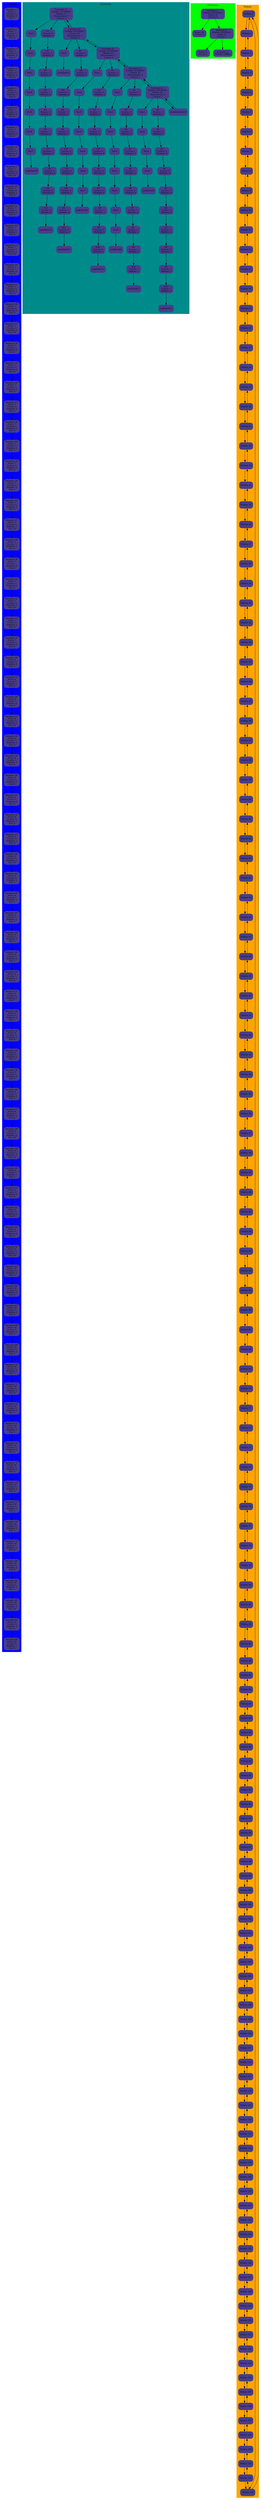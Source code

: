 digraph g {  
 subgraph cluster_0 {
rankdir= "LR"
};
node [
fontsize = "10"
shape = "Mrecord"
color="darkslateblue"
style ="filled, bold"
];

 subgraph cluster_1 {
node [style=filled];
"nodoPasajero1"
[ label=" Pasajero: 1 &#92;n Avion: 7 &#92;n Turnos: 2 &#92;n Maletas: 4 &#92;n Doc: 7"];
"nodoPasajero2"
[ label=" Pasajero: 2 &#92;n Avion: 7 &#92;n Turnos: 1 &#92;n Maletas: 1 &#92;n Doc: 8"];
"nodoPasajero3"
[ label=" Pasajero: 3 &#92;n Avion: 7 &#92;n Turnos: 3 &#92;n Maletas: 3 &#92;n Doc: 6"];
"nodoPasajero4"
[ label=" Pasajero: 4 &#92;n Avion: 7 &#92;n Turnos: 2 &#92;n Maletas: 4 &#92;n Doc: 8"];
"nodoPasajero5"
[ label=" Pasajero: 5 &#92;n Avion: 7 &#92;n Turnos: 3 &#92;n Maletas: 1 &#92;n Doc: 8"];
"nodoPasajero6"
[ label=" Pasajero: 6 &#92;n Avion: 7 &#92;n Turnos: 3 &#92;n Maletas: 4 &#92;n Doc: 2"];
"nodoPasajero7"
[ label=" Pasajero: 7 &#92;n Avion: 7 &#92;n Turnos: 1 &#92;n Maletas: 2 &#92;n Doc: 7"];
"nodoPasajero8"
[ label=" Pasajero: 8 &#92;n Avion: 7 &#92;n Turnos: 1 &#92;n Maletas: 4 &#92;n Doc: 6"];
"nodoPasajero9"
[ label=" Pasajero: 9 &#92;n Avion: 7 &#92;n Turnos: 2 &#92;n Maletas: 4 &#92;n Doc: 10"];
"nodoPasajero10"
[ label=" Pasajero: 10 &#92;n Avion: 7 &#92;n Turnos: 3 &#92;n Maletas: 1 &#92;n Doc: 8"];
"nodoPasajero11"
[ label=" Pasajero: 11 &#92;n Avion: 7 &#92;n Turnos: 3 &#92;n Maletas: 2 &#92;n Doc: 4"];
"nodoPasajero12"
[ label=" Pasajero: 12 &#92;n Avion: 7 &#92;n Turnos: 2 &#92;n Maletas: 1 &#92;n Doc: 6"];
"nodoPasajero13"
[ label=" Pasajero: 13 &#92;n Avion: 7 &#92;n Turnos: 3 &#92;n Maletas: 1 &#92;n Doc: 10"];
"nodoPasajero14"
[ label=" Pasajero: 14 &#92;n Avion: 7 &#92;n Turnos: 1 &#92;n Maletas: 4 &#92;n Doc: 8"];
"nodoPasajero15"
[ label=" Pasajero: 15 &#92;n Avion: 7 &#92;n Turnos: 3 &#92;n Maletas: 2 &#92;n Doc: 4"];
"nodoPasajero16"
[ label=" Pasajero: 16 &#92;n Avion: 7 &#92;n Turnos: 2 &#92;n Maletas: 2 &#92;n Doc: 9"];
"nodoPasajero17"
[ label=" Pasajero: 17 &#92;n Avion: 7 &#92;n Turnos: 2 &#92;n Maletas: 2 &#92;n Doc: 10"];
"nodoPasajero18"
[ label=" Pasajero: 18 &#92;n Avion: 7 &#92;n Turnos: 2 &#92;n Maletas: 4 &#92;n Doc: 1"];
"nodoPasajero19"
[ label=" Pasajero: 19 &#92;n Avion: 7 &#92;n Turnos: 3 &#92;n Maletas: 4 &#92;n Doc: 6"];
"nodoPasajero20"
[ label=" Pasajero: 20 &#92;n Avion: 7 &#92;n Turnos: 1 &#92;n Maletas: 2 &#92;n Doc: 2"];
"nodoPasajero21"
[ label=" Pasajero: 21 &#92;n Avion: 7 &#92;n Turnos: 2 &#92;n Maletas: 3 &#92;n Doc: 2"];
"nodoPasajero22"
[ label=" Pasajero: 22 &#92;n Avion: 7 &#92;n Turnos: 2 &#92;n Maletas: 2 &#92;n Doc: 6"];
"nodoPasajero23"
[ label=" Pasajero: 23 &#92;n Avion: 7 &#92;n Turnos: 3 &#92;n Maletas: 3 &#92;n Doc: 3"];
"nodoPasajero24"
[ label=" Pasajero: 24 &#92;n Avion: 7 &#92;n Turnos: 3 &#92;n Maletas: 4 &#92;n Doc: 2"];
"nodoPasajero25"
[ label=" Pasajero: 25 &#92;n Avion: 7 &#92;n Turnos: 2 &#92;n Maletas: 3 &#92;n Doc: 1"];
"nodoPasajero26"
[ label=" Pasajero: 26 &#92;n Avion: 7 &#92;n Turnos: 3 &#92;n Maletas: 1 &#92;n Doc: 4"];
"nodoPasajero27"
[ label=" Pasajero: 27 &#92;n Avion: 7 &#92;n Turnos: 3 &#92;n Maletas: 1 &#92;n Doc: 10"];
"nodoPasajero28"
[ label=" Pasajero: 28 &#92;n Avion: 7 &#92;n Turnos: 3 &#92;n Maletas: 1 &#92;n Doc: 5"];
"nodoPasajero29"
[ label=" Pasajero: 29 &#92;n Avion: 7 &#92;n Turnos: 1 &#92;n Maletas: 2 &#92;n Doc: 6"];
"nodoPasajero30"
[ label=" Pasajero: 30 &#92;n Avion: 7 &#92;n Turnos: 3 &#92;n Maletas: 3 &#92;n Doc: 6"];
"nodoPasajero31"
[ label=" Pasajero: 31 &#92;n Avion: 7 &#92;n Turnos: 3 &#92;n Maletas: 3 &#92;n Doc: 10"];
"nodoPasajero32"
[ label=" Pasajero: 32 &#92;n Avion: 7 &#92;n Turnos: 1 &#92;n Maletas: 2 &#92;n Doc: 8"];
"nodoPasajero33"
[ label=" Pasajero: 33 &#92;n Avion: 7 &#92;n Turnos: 2 &#92;n Maletas: 4 &#92;n Doc: 6"];
"nodoPasajero34"
[ label=" Pasajero: 34 &#92;n Avion: 8 &#92;n Turnos: 3 &#92;n Maletas: 4 &#92;n Doc: 1"];
"nodoPasajero35"
[ label=" Pasajero: 35 &#92;n Avion: 8 &#92;n Turnos: 3 &#92;n Maletas: 1 &#92;n Doc: 2"];
"nodoPasajero36"
[ label=" Pasajero: 36 &#92;n Avion: 8 &#92;n Turnos: 1 &#92;n Maletas: 3 &#92;n Doc: 8"];
"nodoPasajero37"
[ label=" Pasajero: 37 &#92;n Avion: 8 &#92;n Turnos: 2 &#92;n Maletas: 1 &#92;n Doc: 10"];
"nodoPasajero38"
[ label=" Pasajero: 38 &#92;n Avion: 8 &#92;n Turnos: 3 &#92;n Maletas: 4 &#92;n Doc: 8"];
"nodoPasajero39"
[ label=" Pasajero: 39 &#92;n Avion: 8 &#92;n Turnos: 1 &#92;n Maletas: 3 &#92;n Doc: 6"];
"nodoPasajero40"
[ label=" Pasajero: 40 &#92;n Avion: 8 &#92;n Turnos: 2 &#92;n Maletas: 2 &#92;n Doc: 6"];
"nodoPasajero41"
[ label=" Pasajero: 41 &#92;n Avion: 8 &#92;n Turnos: 1 &#92;n Maletas: 4 &#92;n Doc: 2"];
"nodoPasajero42"
[ label=" Pasajero: 42 &#92;n Avion: 9 &#92;n Turnos: 2 &#92;n Maletas: 3 &#92;n Doc: 3"];
"nodoPasajero43"
[ label=" Pasajero: 43 &#92;n Avion: 9 &#92;n Turnos: 3 &#92;n Maletas: 3 &#92;n Doc: 6"];
"nodoPasajero44"
[ label=" Pasajero: 44 &#92;n Avion: 9 &#92;n Turnos: 3 &#92;n Maletas: 2 &#92;n Doc: 10"];
"nodoPasajero45"
[ label=" Pasajero: 45 &#92;n Avion: 9 &#92;n Turnos: 2 &#92;n Maletas: 1 &#92;n Doc: 2"];
"nodoPasajero46"
[ label=" Pasajero: 46 &#92;n Avion: 9 &#92;n Turnos: 1 &#92;n Maletas: 3 &#92;n Doc: 1"];
"nodoPasajero47"
[ label=" Pasajero: 47 &#92;n Avion: 9 &#92;n Turnos: 1 &#92;n Maletas: 1 &#92;n Doc: 1"];
"nodoPasajero48"
[ label=" Pasajero: 48 &#92;n Avion: 9 &#92;n Turnos: 1 &#92;n Maletas: 3 &#92;n Doc: 5"];
"nodoPasajero49"
[ label=" Pasajero: 49 &#92;n Avion: 9 &#92;n Turnos: 3 &#92;n Maletas: 2 &#92;n Doc: 1"];
"nodoPasajero50"
[ label=" Pasajero: 50 &#92;n Avion: 9 &#92;n Turnos: 1 &#92;n Maletas: 1 &#92;n Doc: 8"];
"nodoPasajero51"
[ label=" Pasajero: 51 &#92;n Avion: 9 &#92;n Turnos: 2 &#92;n Maletas: 4 &#92;n Doc: 7"];
"nodoPasajero52"
[ label=" Pasajero: 52 &#92;n Avion: 9 &#92;n Turnos: 1 &#92;n Maletas: 3 &#92;n Doc: 1"];
"nodoPasajero53"
[ label=" Pasajero: 53 &#92;n Avion: 9 &#92;n Turnos: 2 &#92;n Maletas: 3 &#92;n Doc: 6"];
"nodoPasajero54"
[ label=" Pasajero: 54 &#92;n Avion: 9 &#92;n Turnos: 1 &#92;n Maletas: 2 &#92;n Doc: 3"];
"nodoPasajero55"
[ label=" Pasajero: 55 &#92;n Avion: 9 &#92;n Turnos: 1 &#92;n Maletas: 4 &#92;n Doc: 5"];
"nodoPasajero56"
[ label=" Pasajero: 56 &#92;n Avion: 9 &#92;n Turnos: 2 &#92;n Maletas: 2 &#92;n Doc: 2"];
"nodoPasajero57"
[ label=" Pasajero: 57 &#92;n Avion: 9 &#92;n Turnos: 1 &#92;n Maletas: 2 &#92;n Doc: 8"];
"nodoPasajero58"
[ label=" Pasajero: 58 &#92;n Avion: 9 &#92;n Turnos: 1 &#92;n Maletas: 4 &#92;n Doc: 10"];
"nodoPasajero59"
[ label=" Pasajero: 59 &#92;n Avion: 9 &#92;n Turnos: 2 &#92;n Maletas: 3 &#92;n Doc: 10"];
"nodoPasajero60"
[ label=" Pasajero: 60 &#92;n Avion: 9 &#92;n Turnos: 1 &#92;n Maletas: 1 &#92;n Doc: 2"];
"nodoPasajero61"
[ label=" Pasajero: 61 &#92;n Avion: 9 &#92;n Turnos: 2 &#92;n Maletas: 4 &#92;n Doc: 9"];
"nodoPasajero62"
[ label=" Pasajero: 62 &#92;n Avion: 9 &#92;n Turnos: 3 &#92;n Maletas: 2 &#92;n Doc: 8"];
"nodoPasajero63"
[ label=" Pasajero: 63 &#92;n Avion: 9 &#92;n Turnos: 1 &#92;n Maletas: 4 &#92;n Doc: 2"];
"nodoPasajero64"
[ label=" Pasajero: 64 &#92;n Avion: 9 &#92;n Turnos: 2 &#92;n Maletas: 1 &#92;n Doc: 10"];
"nodoPasajero65"
[ label=" Pasajero: 65 &#92;n Avion: 10 &#92;n Turnos: 3 &#92;n Maletas: 2 &#92;n Doc: 3"];
"nodoPasajero66"
[ label=" Pasajero: 66 &#92;n Avion: 10 &#92;n Turnos: 3 &#92;n Maletas: 2 &#92;n Doc: 2"];
"nodoPasajero67"
[ label=" Pasajero: 67 &#92;n Avion: 10 &#92;n Turnos: 1 &#92;n Maletas: 4 &#92;n Doc: 6"];
"nodoPasajero68"
[ label=" Pasajero: 68 &#92;n Avion: 10 &#92;n Turnos: 2 &#92;n Maletas: 4 &#92;n Doc: 7"];
"nodoPasajero69"
[ label=" Pasajero: 69 &#92;n Avion: 10 &#92;n Turnos: 3 &#92;n Maletas: 3 &#92;n Doc: 1"];
"nodoPasajero70"
[ label=" Pasajero: 70 &#92;n Avion: 10 &#92;n Turnos: 3 &#92;n Maletas: 2 &#92;n Doc: 7"];
"nodoPasajero71"
[ label=" Pasajero: 71 &#92;n Avion: 10 &#92;n Turnos: 1 &#92;n Maletas: 2 &#92;n Doc: 8"];
"nodoPasajero72"
[ label=" Pasajero: 72 &#92;n Avion: 10 &#92;n Turnos: 3 &#92;n Maletas: 3 &#92;n Doc: 7"];
"nodoPasajero73"
[ label=" Pasajero: 73 &#92;n Avion: 10 &#92;n Turnos: 3 &#92;n Maletas: 3 &#92;n Doc: 2"];
"nodoPasajero74"
[ label=" Pasajero: 74 &#92;n Avion: 10 &#92;n Turnos: 3 &#92;n Maletas: 3 &#92;n Doc: 2"];
"nodoPasajero75"
[ label=" Pasajero: 75 &#92;n Avion: 10 &#92;n Turnos: 2 &#92;n Maletas: 2 &#92;n Doc: 3"];
"nodoPasajero76"
[ label=" Pasajero: 76 &#92;n Avion: 10 &#92;n Turnos: 1 &#92;n Maletas: 3 &#92;n Doc: 6"];
"nodoPasajero77"
[ label=" Pasajero: 77 &#92;n Avion: 10 &#92;n Turnos: 1 &#92;n Maletas: 1 &#92;n Doc: 1"];
"nodoPasajero78"
[ label=" Pasajero: 78 &#92;n Avion: 10 &#92;n Turnos: 3 &#92;n Maletas: 4 &#92;n Doc: 1"];
"nodoPasajero79"
[ label=" Pasajero: 79 &#92;n Avion: 10 &#92;n Turnos: 1 &#92;n Maletas: 2 &#92;n Doc: 9"];
"nodoPasajero80"
[ label=" Pasajero: 80 &#92;n Avion: 10 &#92;n Turnos: 3 &#92;n Maletas: 2 &#92;n Doc: 8"];
"nodoPasajero81"
[ label=" Pasajero: 81 &#92;n Avion: 10 &#92;n Turnos: 1 &#92;n Maletas: 2 &#92;n Doc: 1"];
"nodoPasajero82"
[ label=" Pasajero: 82 &#92;n Avion: 10 &#92;n Turnos: 3 &#92;n Maletas: 3 &#92;n Doc: 10"];
"nodoPasajero83"
[ label=" Pasajero: 83 &#92;n Avion: 10 &#92;n Turnos: 3 &#92;n Maletas: 3 &#92;n Doc: 2"];
"nodoPasajero84"
[ label=" Pasajero: 84 &#92;n Avion: 10 &#92;n Turnos: 3 &#92;n Maletas: 1 &#92;n Doc: 6"];
"nodoPasajero1"-> "nodoPasajero2";
"nodoPasajero2"-> "nodoPasajero3";
"nodoPasajero3"-> "nodoPasajero4";
"nodoPasajero4"-> "nodoPasajero5";
"nodoPasajero5"-> "nodoPasajero6";
"nodoPasajero6"-> "nodoPasajero7";
"nodoPasajero7"-> "nodoPasajero8";
"nodoPasajero8"-> "nodoPasajero9";
"nodoPasajero9"-> "nodoPasajero10";
"nodoPasajero10"-> "nodoPasajero11";
"nodoPasajero11"-> "nodoPasajero12";
"nodoPasajero12"-> "nodoPasajero13";
"nodoPasajero13"-> "nodoPasajero14";
"nodoPasajero14"-> "nodoPasajero15";
"nodoPasajero15"-> "nodoPasajero16";
"nodoPasajero16"-> "nodoPasajero17";
"nodoPasajero17"-> "nodoPasajero18";
"nodoPasajero18"-> "nodoPasajero19";
"nodoPasajero19"-> "nodoPasajero20";
"nodoPasajero20"-> "nodoPasajero21";
"nodoPasajero21"-> "nodoPasajero22";
"nodoPasajero22"-> "nodoPasajero23";
"nodoPasajero23"-> "nodoPasajero24";
"nodoPasajero24"-> "nodoPasajero25";
"nodoPasajero25"-> "nodoPasajero26";
"nodoPasajero26"-> "nodoPasajero27";
"nodoPasajero27"-> "nodoPasajero28";
"nodoPasajero28"-> "nodoPasajero29";
"nodoPasajero29"-> "nodoPasajero30";
"nodoPasajero30"-> "nodoPasajero31";
"nodoPasajero31"-> "nodoPasajero32";
"nodoPasajero32"-> "nodoPasajero33";
"nodoPasajero33"-> "nodoPasajero34";
"nodoPasajero34"-> "nodoPasajero35";
"nodoPasajero35"-> "nodoPasajero36";
"nodoPasajero36"-> "nodoPasajero37";
"nodoPasajero37"-> "nodoPasajero38";
"nodoPasajero38"-> "nodoPasajero39";
"nodoPasajero39"-> "nodoPasajero40";
"nodoPasajero40"-> "nodoPasajero41";
"nodoPasajero41"-> "nodoPasajero42";
"nodoPasajero42"-> "nodoPasajero43";
"nodoPasajero43"-> "nodoPasajero44";
"nodoPasajero44"-> "nodoPasajero45";
"nodoPasajero45"-> "nodoPasajero46";
"nodoPasajero46"-> "nodoPasajero47";
"nodoPasajero47"-> "nodoPasajero48";
"nodoPasajero48"-> "nodoPasajero49";
"nodoPasajero49"-> "nodoPasajero50";
"nodoPasajero50"-> "nodoPasajero51";
"nodoPasajero51"-> "nodoPasajero52";
"nodoPasajero52"-> "nodoPasajero53";
"nodoPasajero53"-> "nodoPasajero54";
"nodoPasajero54"-> "nodoPasajero55";
"nodoPasajero55"-> "nodoPasajero56";
"nodoPasajero56"-> "nodoPasajero57";
"nodoPasajero57"-> "nodoPasajero58";
"nodoPasajero58"-> "nodoPasajero59";
"nodoPasajero59"-> "nodoPasajero60";
"nodoPasajero60"-> "nodoPasajero61";
"nodoPasajero61"-> "nodoPasajero62";
"nodoPasajero62"-> "nodoPasajero63";
"nodoPasajero63"-> "nodoPasajero64";
"nodoPasajero64"-> "nodoPasajero65";
"nodoPasajero65"-> "nodoPasajero66";
"nodoPasajero66"-> "nodoPasajero67";
"nodoPasajero67"-> "nodoPasajero68";
"nodoPasajero68"-> "nodoPasajero69";
"nodoPasajero69"-> "nodoPasajero70";
"nodoPasajero70"-> "nodoPasajero71";
"nodoPasajero71"-> "nodoPasajero72";
"nodoPasajero72"-> "nodoPasajero73";
"nodoPasajero73"-> "nodoPasajero74";
"nodoPasajero74"-> "nodoPasajero75";
"nodoPasajero75"-> "nodoPasajero76";
"nodoPasajero76"-> "nodoPasajero77";
"nodoPasajero77"-> "nodoPasajero78";
"nodoPasajero78"-> "nodoPasajero79";
"nodoPasajero79"-> "nodoPasajero80";
"nodoPasajero80"-> "nodoPasajero81";
"nodoPasajero81"-> "nodoPasajero82";
"nodoPasajero82"-> "nodoPasajero83";
"nodoPasajero83"-> "nodoPasajero84";
fontsize = "10"
shape = "Mrecord"
color="blue"
style ="filled, bold"
label ="Pasajeros"
}

 subgraph cluster_2 {
node [style=filled];
"nodoEscritorio1"
[ label=" Escritorio: C &#92;n Estado: OCUPADO  &#92;n Cliente: C1 &#92;n Documentos: 7 &#92;n Turnos: 3"];
"nodoDocC1"
[ label=" Doc1"];
"nodoDocC2"
[ label=" Doc2"];
"nodoDocC3"
[ label=" Doc3"];
"nodoDocC4"
[ label=" Doc4"];
"nodoDocC5"
[ label=" Doc5"];
"nodoDocC6"
[ label=" Doc6"];
"nodoDocC7"
[ label=" Doc7"];
"nodoPasC1"
[ label=" C1 &#92;n Turnos: 3 &#92;n Maletas: 3"];
"nodoPasC2"
[ label=" C2 &#92;n Turnos: 3 &#92;n Maletas: 4"];
"nodoPasC3"
[ label=" C3 &#92;n Turnos: 1 &#92;n Maletas: 3"];
"nodoPasC4"
[ label=" C4 &#92;n Turnos: 1 &#92;n Maletas: 2"];
"nodoPasC5"
[ label=" C5 &#92;n Turnos: 2 &#92;n Maletas: 4"];
"nodoPasC6"
[ label=" C6 &#92;n Turnos: 1 &#92;n Maletas: 2"];
"nodoPasC7"
[ label=" C7 &#92;n Turnos: 1 &#92;n Maletas: 3"];
"nodoPasC8"
[ label=" C8 &#92;n Turnos: 1 &#92;n Maletas: 4"];
"nodoPasC9"
[ label=" C9 &#92;n Turnos: 2 &#92;n Maletas: 4"];
"nodoPasC10"
[ label=" C10 &#92;n Turnos: 3 &#92;n Maletas: 4"];
"nodoEscritorio2"
[ label=" Escritorio: D &#92;n Estado: OCUPADO  &#92;n Cliente: D1 &#92;n Documentos: 1 &#92;n Turnos: 2"];
"nodoDocD1"
[ label=" Doc1"];
"nodoPasD1"
[ label=" D1 &#92;n Turnos: 2 &#92;n Maletas: 4"];
"nodoPasD2"
[ label=" D2 &#92;n Turnos: 2 &#92;n Maletas: 1"];
"nodoPasD3"
[ label=" D3 &#92;n Turnos: 3 &#92;n Maletas: 4"];
"nodoPasD4"
[ label=" D4 &#92;n Turnos: 3 &#92;n Maletas: 2"];
"nodoPasD5"
[ label=" D5 &#92;n Turnos: 2 &#92;n Maletas: 1"];
"nodoPasD6"
[ label=" D6 &#92;n Turnos: 3 &#92;n Maletas: 2"];
"nodoPasD7"
[ label=" D7 &#92;n Turnos: 1 &#92;n Maletas: 3"];
"nodoPasD8"
[ label=" D8 &#92;n Turnos: 2 &#92;n Maletas: 1"];
"nodoPasD9"
[ label=" D9 &#92;n Turnos: 1 &#92;n Maletas: 4"];
"nodoPasD10"
[ label=" D10 &#92;n Turnos: 2 &#92;n Maletas: 2"];
"nodoEscritorio3"
[ label=" Escritorio: E &#92;n Estado: OCUPADO  &#92;n Cliente: E1 &#92;n Documentos: 7 &#92;n Turnos: 2"];
"nodoDocE1"
[ label=" Doc1"];
"nodoDocE2"
[ label=" Doc2"];
"nodoDocE3"
[ label=" Doc3"];
"nodoDocE4"
[ label=" Doc4"];
"nodoDocE5"
[ label=" Doc5"];
"nodoDocE6"
[ label=" Doc6"];
"nodoDocE7"
[ label=" Doc7"];
"nodoPasE1"
[ label=" E1 &#92;n Turnos: 2 &#92;n Maletas: 4"];
"nodoPasE2"
[ label=" E2 &#92;n Turnos: 1 &#92;n Maletas: 4"];
"nodoPasE3"
[ label=" E3 &#92;n Turnos: 1 &#92;n Maletas: 1"];
"nodoPasE4"
[ label=" E4 &#92;n Turnos: 3 &#92;n Maletas: 2"];
"nodoPasE5"
[ label=" E5 &#92;n Turnos: 2 &#92;n Maletas: 4"];
"nodoPasE6"
[ label=" E6 &#92;n Turnos: 3 &#92;n Maletas: 3"];
"nodoPasE7"
[ label=" E7 &#92;n Turnos: 3 &#92;n Maletas: 4"];
"nodoPasE8"
[ label=" E8 &#92;n Turnos: 1 &#92;n Maletas: 1"];
"nodoPasE9"
[ label=" E9 &#92;n Turnos: 1 &#92;n Maletas: 4"];
"nodoPasE10"
[ label=" E10 &#92;n Turnos: 2 &#92;n Maletas: 2"];
"nodoEscritorio4"
[ label=" Escritorio: X &#92;n Estado: OCUPADO  &#92;n Cliente: X1 &#92;n Documentos: 8 &#92;n Turnos: 1"];
"nodoDocX1"
[ label=" Doc1"];
"nodoDocX2"
[ label=" Doc2"];
"nodoDocX3"
[ label=" Doc3"];
"nodoDocX4"
[ label=" Doc4"];
"nodoDocX5"
[ label=" Doc5"];
"nodoDocX6"
[ label=" Doc6"];
"nodoDocX7"
[ label=" Doc7"];
"nodoDocX8"
[ label=" Doc8"];
"nodoPasX1"
[ label=" X1 &#92;n Turnos: 1 &#92;n Maletas: 3"];
"nodoPasX2"
[ label=" X2 &#92;n Turnos: 2 &#92;n Maletas: 3"];
"nodoPasX3"
[ label=" X3 &#92;n Turnos: 1 &#92;n Maletas: 3"];
"nodoPasX4"
[ label=" X4 &#92;n Turnos: 2 &#92;n Maletas: 3"];
"nodoPasX5"
[ label=" X5 &#92;n Turnos: 1 &#92;n Maletas: 4"];
"nodoPasX6"
[ label=" X6 &#92;n Turnos: 3 &#92;n Maletas: 4"];
"nodoPasX7"
[ label=" X7 &#92;n Turnos: 1 &#92;n Maletas: 4"];
"nodoPasX8"
[ label=" X8 &#92;n Turnos: 1 &#92;n Maletas: 2"];
"nodoPasX9"
[ label=" X9 &#92;n Turnos: 1 &#92;n Maletas: 2"];
"nodoPasX10"
[ label=" X10 &#92;n Turnos: 1 &#92;n Maletas: 1"];
"nodoEscritorio5"
[ label=" Escritorio: Z &#92;n Estado: OCUPADO  &#92;n Cliente: Z1 &#92;n Documentos: 4 &#92;n Turnos: 1"];
"nodoDocZ1"
[ label=" Doc1"];
"nodoDocZ2"
[ label=" Doc2"];
"nodoDocZ3"
[ label=" Doc3"];
"nodoDocZ4"
[ label=" Doc4"];
"nodoPasZ1"
[ label=" Z1 &#92;n Turnos: 1 &#92;n Maletas: 1"];
"nodoPasZ2"
[ label=" Z2 &#92;n Turnos: 3 &#92;n Maletas: 3"];
"nodoPasZ3"
[ label=" Z3 &#92;n Turnos: 1 &#92;n Maletas: 4"];
"nodoPasZ4"
[ label=" Z4 &#92;n Turnos: 3 &#92;n Maletas: 2"];
"nodoPasZ5"
[ label=" Z5 &#92;n Turnos: 1 &#92;n Maletas: 4"];
"nodoPasZ6"
[ label=" Z6 &#92;n Turnos: 3 &#92;n Maletas: 4"];
"nodoPasZ7"
[ label=" Z7 &#92;n Turnos: 2 &#92;n Maletas: 1"];
"nodoPasZ8"
[ label=" Z8 &#92;n Turnos: 3 &#92;n Maletas: 1"];
"nodoPasZ9"
[ label=" Z9 &#92;n Turnos: 1 &#92;n Maletas: 1"];
"nodoPasZ10"
[ label=" Z10 &#92;n Turnos: 3 &#92;n Maletas: 3"];
"nodoEscritorio1"-> "nodoEscritorio2";
"nodoEscritorio2"-> "nodoEscritorio1";
"nodoDocC1"-> "nodoDocC2";
"nodoDocC2"-> "nodoDocC3";
"nodoDocC3"-> "nodoDocC4";
"nodoDocC4"-> "nodoDocC5";
"nodoDocC5"-> "nodoDocC6";
"nodoDocC6"-> "nodoDocC7";
"nodoDocC7"-> "nodoDocC8";
"nodoEscritorio1"-> "nodoPasC1";
"nodoEscritorio1"-> "nodoDocC1";
"nodoPasC1"-> "nodoPasC2";
"nodoPasC2"-> "nodoPasC3";
"nodoPasC3"-> "nodoPasC4";
"nodoPasC4"-> "nodoPasC5";
"nodoPasC5"-> "nodoPasC6";
"nodoPasC6"-> "nodoPasC7";
"nodoPasC7"-> "nodoPasC8";
"nodoPasC8"-> "nodoPasC9";
"nodoPasC9"-> "nodoPasC10";
"nodoPasC10"-> "nodoPasC11";
"nodoEscritorio2"-> "nodoEscritorio3";
"nodoEscritorio3"-> "nodoEscritorio2";
"nodoDocD1"-> "nodoDocD2";
"nodoEscritorio2"-> "nodoPasD1";
"nodoEscritorio2"-> "nodoDocD1";
"nodoPasD1"-> "nodoPasD2";
"nodoPasD2"-> "nodoPasD3";
"nodoPasD3"-> "nodoPasD4";
"nodoPasD4"-> "nodoPasD5";
"nodoPasD5"-> "nodoPasD6";
"nodoPasD6"-> "nodoPasD7";
"nodoPasD7"-> "nodoPasD8";
"nodoPasD8"-> "nodoPasD9";
"nodoPasD9"-> "nodoPasD10";
"nodoPasD10"-> "nodoPasD11";
"nodoEscritorio3"-> "nodoEscritorio4";
"nodoEscritorio4"-> "nodoEscritorio3";
"nodoDocE1"-> "nodoDocE2";
"nodoDocE2"-> "nodoDocE3";
"nodoDocE3"-> "nodoDocE4";
"nodoDocE4"-> "nodoDocE5";
"nodoDocE5"-> "nodoDocE6";
"nodoDocE6"-> "nodoDocE7";
"nodoDocE7"-> "nodoDocE8";
"nodoEscritorio3"-> "nodoPasE1";
"nodoEscritorio3"-> "nodoDocE1";
"nodoPasE1"-> "nodoPasE2";
"nodoPasE2"-> "nodoPasE3";
"nodoPasE3"-> "nodoPasE4";
"nodoPasE4"-> "nodoPasE5";
"nodoPasE5"-> "nodoPasE6";
"nodoPasE6"-> "nodoPasE7";
"nodoPasE7"-> "nodoPasE8";
"nodoPasE8"-> "nodoPasE9";
"nodoPasE9"-> "nodoPasE10";
"nodoPasE10"-> "nodoPasE11";
"nodoEscritorio4"-> "nodoEscritorio5";
"nodoEscritorio5"-> "nodoEscritorio4";
"nodoDocX1"-> "nodoDocX2";
"nodoDocX2"-> "nodoDocX3";
"nodoDocX3"-> "nodoDocX4";
"nodoDocX4"-> "nodoDocX5";
"nodoDocX5"-> "nodoDocX6";
"nodoDocX6"-> "nodoDocX7";
"nodoDocX7"-> "nodoDocX8";
"nodoDocX8"-> "nodoDocX9";
"nodoEscritorio4"-> "nodoPasX1";
"nodoEscritorio4"-> "nodoDocX1";
"nodoPasX1"-> "nodoPasX2";
"nodoPasX2"-> "nodoPasX3";
"nodoPasX3"-> "nodoPasX4";
"nodoPasX4"-> "nodoPasX5";
"nodoPasX5"-> "nodoPasX6";
"nodoPasX6"-> "nodoPasX7";
"nodoPasX7"-> "nodoPasX8";
"nodoPasX8"-> "nodoPasX9";
"nodoPasX9"-> "nodoPasX10";
"nodoPasX10"-> "nodoPasX11";
"nodoEscritorio5"-> "nodoEscritorio6";
"nodoEscritorio6"-> "nodoEscritorio5";
"nodoDocZ1"-> "nodoDocZ2";
"nodoDocZ2"-> "nodoDocZ3";
"nodoDocZ3"-> "nodoDocZ4";
"nodoDocZ4"-> "nodoDocZ5";
"nodoEscritorio5"-> "nodoPasZ1";
"nodoEscritorio5"-> "nodoDocZ1";
"nodoPasZ1"-> "nodoPasZ2";
"nodoPasZ2"-> "nodoPasZ3";
"nodoPasZ3"-> "nodoPasZ4";
"nodoPasZ4"-> "nodoPasZ5";
"nodoPasZ5"-> "nodoPasZ6";
"nodoPasZ6"-> "nodoPasZ7";
"nodoPasZ7"-> "nodoPasZ8";
"nodoPasZ8"-> "nodoPasZ9";
"nodoPasZ9"-> "nodoPasZ10";
"nodoPasZ10"-> "nodoPasZ11";
fontsize = "10"
shape = "Mrecord"
color="cyan4"
style ="filled, bold"
label ="Escritorios"
}

 subgraph cluster_4 {
node [style=filled];
"nodoEstacion1"
[ label=" Estacion: 1 &#92;n Estado: OCUPADO:  &#92;n Avion: 10 &#92;n Turnos: 3 &#92;n "];
"nodoAvionME1"
[ label=" Avion: 10 &#92;n Turnos: 3 &#92;n "];
"nodoEstacion2"
[ label=" Estacion: 2 &#92;n Estado: OCUPADO:  &#92;n Avion: 9 &#92;n Turnos: 1 &#92;n "];
"nodoAvionME2"
[ label=" Avion: 9 &#92;n Turnos: 1 &#92;n "];
"nodoEstacion3"
[ label=" Estacion: 3 &#92;n Estado: LIBRE: "];
"nodoEstacion1"-> "nodoEstacion2";
"nodoEstacion1"-> "nodoAvionME1";
"nodoEstacion2"-> "nodoEstacion3";
"nodoEstacion2"-> "nodoAvionME2";
fontsize = "10"
shape = "Mrecord"
color="green"
style ="filled, bold"
label ="Estaciones"
}

 subgraph cluster_3 {
node [style=filled];
"nodoM0"
[ label=" Maleta: 0"];
"nodoM1"
[ label=" Maleta: 1"];
"nodoM2"
[ label=" Maleta: 2"];
"nodoM3"
[ label=" Maleta: 3"];
"nodoM4"
[ label=" Maleta: 4"];
"nodoM5"
[ label=" Maleta: 5"];
"nodoM6"
[ label=" Maleta: 6"];
"nodoM7"
[ label=" Maleta: 7"];
"nodoM8"
[ label=" Maleta: 8"];
"nodoM9"
[ label=" Maleta: 9"];
"nodoM10"
[ label=" Maleta: 10"];
"nodoM11"
[ label=" Maleta: 11"];
"nodoM12"
[ label=" Maleta: 12"];
"nodoM13"
[ label=" Maleta: 13"];
"nodoM14"
[ label=" Maleta: 14"];
"nodoM15"
[ label=" Maleta: 15"];
"nodoM16"
[ label=" Maleta: 16"];
"nodoM17"
[ label=" Maleta: 17"];
"nodoM18"
[ label=" Maleta: 18"];
"nodoM19"
[ label=" Maleta: 19"];
"nodoM20"
[ label=" Maleta: 20"];
"nodoM21"
[ label=" Maleta: 21"];
"nodoM22"
[ label=" Maleta: 22"];
"nodoM23"
[ label=" Maleta: 23"];
"nodoM24"
[ label=" Maleta: 24"];
"nodoM25"
[ label=" Maleta: 25"];
"nodoM26"
[ label=" Maleta: 26"];
"nodoM27"
[ label=" Maleta: 27"];
"nodoM28"
[ label=" Maleta: 28"];
"nodoM29"
[ label=" Maleta: 29"];
"nodoM30"
[ label=" Maleta: 30"];
"nodoM31"
[ label=" Maleta: 31"];
"nodoM32"
[ label=" Maleta: 32"];
"nodoM33"
[ label=" Maleta: 33"];
"nodoM34"
[ label=" Maleta: 34"];
"nodoM35"
[ label=" Maleta: 35"];
"nodoM36"
[ label=" Maleta: 36"];
"nodoM37"
[ label=" Maleta: 37"];
"nodoM38"
[ label=" Maleta: 38"];
"nodoM39"
[ label=" Maleta: 39"];
"nodoM40"
[ label=" Maleta: 40"];
"nodoM41"
[ label=" Maleta: 41"];
"nodoM42"
[ label=" Maleta: 42"];
"nodoM43"
[ label=" Maleta: 43"];
"nodoM44"
[ label=" Maleta: 44"];
"nodoM45"
[ label=" Maleta: 45"];
"nodoM46"
[ label=" Maleta: 46"];
"nodoM47"
[ label=" Maleta: 47"];
"nodoM48"
[ label=" Maleta: 48"];
"nodoM49"
[ label=" Maleta: 49"];
"nodoM50"
[ label=" Maleta: 50"];
"nodoM51"
[ label=" Maleta: 51"];
"nodoM52"
[ label=" Maleta: 52"];
"nodoM53"
[ label=" Maleta: 53"];
"nodoM54"
[ label=" Maleta: 54"];
"nodoM55"
[ label=" Maleta: 55"];
"nodoM56"
[ label=" Maleta: 56"];
"nodoM57"
[ label=" Maleta: 57"];
"nodoM58"
[ label=" Maleta: 58"];
"nodoM59"
[ label=" Maleta: 59"];
"nodoM60"
[ label=" Maleta: 60"];
"nodoM61"
[ label=" Maleta: 61"];
"nodoM62"
[ label=" Maleta: 62"];
"nodoM63"
[ label=" Maleta: 63"];
"nodoM64"
[ label=" Maleta: 64"];
"nodoM65"
[ label=" Maleta: 65"];
"nodoM66"
[ label=" Maleta: 66"];
"nodoM67"
[ label=" Maleta: 67"];
"nodoM68"
[ label=" Maleta: 68"];
"nodoM69"
[ label=" Maleta: 69"];
"nodoM70"
[ label=" Maleta: 70"];
"nodoM71"
[ label=" Maleta: 71"];
"nodoM72"
[ label=" Maleta: 72"];
"nodoM73"
[ label=" Maleta: 73"];
"nodoM74"
[ label=" Maleta: 74"];
"nodoM75"
[ label=" Maleta: 75"];
"nodoM76"
[ label=" Maleta: 76"];
"nodoM77"
[ label=" Maleta: 77"];
"nodoM78"
[ label=" Maleta: 78"];
"nodoM79"
[ label=" Maleta: 79"];
"nodoM80"
[ label=" Maleta: 80"];
"nodoM81"
[ label=" Maleta: 81"];
"nodoM82"
[ label=" Maleta: 82"];
"nodoM83"
[ label=" Maleta: 83"];
"nodoM84"
[ label=" Maleta: 84"];
"nodoM85"
[ label=" Maleta: 85"];
"nodoM86"
[ label=" Maleta: 86"];
"nodoM87"
[ label=" Maleta: 87"];
"nodoM88"
[ label=" Maleta: 88"];
"nodoM89"
[ label=" Maleta: 89"];
"nodoM90"
[ label=" Maleta: 90"];
"nodoM91"
[ label=" Maleta: 91"];
"nodoM92"
[ label=" Maleta: 92"];
"nodoM93"
[ label=" Maleta: 93"];
"nodoM94"
[ label=" Maleta: 94"];
"nodoM95"
[ label=" Maleta: 95"];
"nodoM96"
[ label=" Maleta: 96"];
"nodoM97"
[ label=" Maleta: 97"];
"nodoM98"
[ label=" Maleta: 98"];
"nodoM99"
[ label=" Maleta: 99"];
"nodoM100"
[ label=" Maleta: 100"];
"nodoM101"
[ label=" Maleta: 101"];
"nodoM102"
[ label=" Maleta: 102"];
"nodoM103"
[ label=" Maleta: 103"];
"nodoM104"
[ label=" Maleta: 104"];
"nodoM105"
[ label=" Maleta: 105"];
"nodoM106"
[ label=" Maleta: 106"];
"nodoM107"
[ label=" Maleta: 107"];
"nodoM108"
[ label=" Maleta: 108"];
"nodoM109"
[ label=" Maleta: 109"];
"nodoM110"
[ label=" Maleta: 110"];
"nodoM111"
[ label=" Maleta: 111"];
"nodoM112"
[ label=" Maleta: 112"];
"nodoM113"
[ label=" Maleta: 113"];
"nodoM114"
[ label=" Maleta: 114"];
"nodoM115"
[ label=" Maleta: 115"];
"nodoM116"
[ label=" Maleta: 116"];
"nodoM117"
[ label=" Maleta: 117"];
"nodoM118"
[ label=" Maleta: 118"];
"nodoM119"
[ label=" Maleta: 119"];
"nodoM120"
[ label=" Maleta: 120"];
"nodoM121"
[ label=" Maleta: 121"];
"nodoM122"
[ label=" Maleta: 122"];
"nodoM123"
[ label=" Maleta: 123"];
"nodoM124"
[ label=" Maleta: 124"];
"nodoM125"
[ label=" Maleta: 125"];
"nodoM126"
[ label=" Maleta: 126"];
"nodoM127"
[ label=" Maleta: 127"];
"nodoM128"
[ label=" Maleta: 128"];
"nodoM129"
[ label=" Maleta: 129"];
"nodoM130"
[ label=" Maleta: 130"];
"nodoM131"
[ label=" Maleta: 131"];
"nodoM132"
[ label=" Maleta: 132"];
"nodoM133"
[ label=" Maleta: 133"];
"nodoM134"
[ label=" Maleta: 134"];
"nodoM135"
[ label=" Maleta: 135"];
"nodoM136"
[ label=" Maleta: 136"];
"nodoM137"
[ label=" Maleta: 137"];
"nodoM138"
[ label=" Maleta: 138"];
"nodoM139"
[ label=" Maleta: 139"];
"nodoM140"
[ label=" Maleta: 140"];
"nodoM141"
[ label=" Maleta: 141"];
"nodoM142"
[ label=" Maleta: 142"];
"nodoM0"-> "nodoM1";
"nodoM1"-> "nodoM0";
"nodoM1"-> "nodoM2";
"nodoM2"-> "nodoM1";
"nodoM2"-> "nodoM3";
"nodoM3"-> "nodoM2";
"nodoM3"-> "nodoM4";
"nodoM4"-> "nodoM3";
"nodoM4"-> "nodoM5";
"nodoM5"-> "nodoM4";
"nodoM5"-> "nodoM6";
"nodoM6"-> "nodoM5";
"nodoM6"-> "nodoM7";
"nodoM7"-> "nodoM6";
"nodoM7"-> "nodoM8";
"nodoM8"-> "nodoM7";
"nodoM8"-> "nodoM9";
"nodoM9"-> "nodoM8";
"nodoM9"-> "nodoM10";
"nodoM10"-> "nodoM9";
"nodoM10"-> "nodoM11";
"nodoM11"-> "nodoM10";
"nodoM11"-> "nodoM12";
"nodoM12"-> "nodoM11";
"nodoM12"-> "nodoM13";
"nodoM13"-> "nodoM12";
"nodoM13"-> "nodoM14";
"nodoM14"-> "nodoM13";
"nodoM14"-> "nodoM15";
"nodoM15"-> "nodoM14";
"nodoM15"-> "nodoM16";
"nodoM16"-> "nodoM15";
"nodoM16"-> "nodoM17";
"nodoM17"-> "nodoM16";
"nodoM17"-> "nodoM18";
"nodoM18"-> "nodoM17";
"nodoM18"-> "nodoM19";
"nodoM19"-> "nodoM18";
"nodoM19"-> "nodoM20";
"nodoM20"-> "nodoM19";
"nodoM20"-> "nodoM21";
"nodoM21"-> "nodoM20";
"nodoM21"-> "nodoM22";
"nodoM22"-> "nodoM21";
"nodoM22"-> "nodoM23";
"nodoM23"-> "nodoM22";
"nodoM23"-> "nodoM24";
"nodoM24"-> "nodoM23";
"nodoM24"-> "nodoM25";
"nodoM25"-> "nodoM24";
"nodoM25"-> "nodoM26";
"nodoM26"-> "nodoM25";
"nodoM26"-> "nodoM27";
"nodoM27"-> "nodoM26";
"nodoM27"-> "nodoM28";
"nodoM28"-> "nodoM27";
"nodoM28"-> "nodoM29";
"nodoM29"-> "nodoM28";
"nodoM29"-> "nodoM30";
"nodoM30"-> "nodoM29";
"nodoM30"-> "nodoM31";
"nodoM31"-> "nodoM30";
"nodoM31"-> "nodoM32";
"nodoM32"-> "nodoM31";
"nodoM32"-> "nodoM33";
"nodoM33"-> "nodoM32";
"nodoM33"-> "nodoM34";
"nodoM34"-> "nodoM33";
"nodoM34"-> "nodoM35";
"nodoM35"-> "nodoM34";
"nodoM35"-> "nodoM36";
"nodoM36"-> "nodoM35";
"nodoM36"-> "nodoM37";
"nodoM37"-> "nodoM36";
"nodoM37"-> "nodoM38";
"nodoM38"-> "nodoM37";
"nodoM38"-> "nodoM39";
"nodoM39"-> "nodoM38";
"nodoM39"-> "nodoM40";
"nodoM40"-> "nodoM39";
"nodoM40"-> "nodoM41";
"nodoM41"-> "nodoM40";
"nodoM41"-> "nodoM42";
"nodoM42"-> "nodoM41";
"nodoM42"-> "nodoM43";
"nodoM43"-> "nodoM42";
"nodoM43"-> "nodoM44";
"nodoM44"-> "nodoM43";
"nodoM44"-> "nodoM45";
"nodoM45"-> "nodoM44";
"nodoM45"-> "nodoM46";
"nodoM46"-> "nodoM45";
"nodoM46"-> "nodoM47";
"nodoM47"-> "nodoM46";
"nodoM47"-> "nodoM48";
"nodoM48"-> "nodoM47";
"nodoM48"-> "nodoM49";
"nodoM49"-> "nodoM48";
"nodoM49"-> "nodoM50";
"nodoM50"-> "nodoM49";
"nodoM50"-> "nodoM51";
"nodoM51"-> "nodoM50";
"nodoM51"-> "nodoM52";
"nodoM52"-> "nodoM51";
"nodoM52"-> "nodoM53";
"nodoM53"-> "nodoM52";
"nodoM53"-> "nodoM54";
"nodoM54"-> "nodoM53";
"nodoM54"-> "nodoM55";
"nodoM55"-> "nodoM54";
"nodoM55"-> "nodoM56";
"nodoM56"-> "nodoM55";
"nodoM56"-> "nodoM57";
"nodoM57"-> "nodoM56";
"nodoM57"-> "nodoM58";
"nodoM58"-> "nodoM57";
"nodoM58"-> "nodoM59";
"nodoM59"-> "nodoM58";
"nodoM59"-> "nodoM60";
"nodoM60"-> "nodoM59";
"nodoM60"-> "nodoM61";
"nodoM61"-> "nodoM60";
"nodoM61"-> "nodoM62";
"nodoM62"-> "nodoM61";
"nodoM62"-> "nodoM63";
"nodoM63"-> "nodoM62";
"nodoM63"-> "nodoM64";
"nodoM64"-> "nodoM63";
"nodoM64"-> "nodoM65";
"nodoM65"-> "nodoM64";
"nodoM65"-> "nodoM66";
"nodoM66"-> "nodoM65";
"nodoM66"-> "nodoM67";
"nodoM67"-> "nodoM66";
"nodoM67"-> "nodoM68";
"nodoM68"-> "nodoM67";
"nodoM68"-> "nodoM69";
"nodoM69"-> "nodoM68";
"nodoM69"-> "nodoM70";
"nodoM70"-> "nodoM69";
"nodoM70"-> "nodoM71";
"nodoM71"-> "nodoM70";
"nodoM71"-> "nodoM72";
"nodoM72"-> "nodoM71";
"nodoM72"-> "nodoM73";
"nodoM73"-> "nodoM72";
"nodoM73"-> "nodoM74";
"nodoM74"-> "nodoM73";
"nodoM74"-> "nodoM75";
"nodoM75"-> "nodoM74";
"nodoM75"-> "nodoM76";
"nodoM76"-> "nodoM75";
"nodoM76"-> "nodoM77";
"nodoM77"-> "nodoM76";
"nodoM77"-> "nodoM78";
"nodoM78"-> "nodoM77";
"nodoM78"-> "nodoM79";
"nodoM79"-> "nodoM78";
"nodoM79"-> "nodoM80";
"nodoM80"-> "nodoM79";
"nodoM80"-> "nodoM81";
"nodoM81"-> "nodoM80";
"nodoM81"-> "nodoM82";
"nodoM82"-> "nodoM81";
"nodoM82"-> "nodoM83";
"nodoM83"-> "nodoM82";
"nodoM83"-> "nodoM84";
"nodoM84"-> "nodoM83";
"nodoM84"-> "nodoM85";
"nodoM85"-> "nodoM84";
"nodoM85"-> "nodoM86";
"nodoM86"-> "nodoM85";
"nodoM86"-> "nodoM87";
"nodoM87"-> "nodoM86";
"nodoM87"-> "nodoM88";
"nodoM88"-> "nodoM87";
"nodoM88"-> "nodoM89";
"nodoM89"-> "nodoM88";
"nodoM89"-> "nodoM90";
"nodoM90"-> "nodoM89";
"nodoM90"-> "nodoM91";
"nodoM91"-> "nodoM90";
"nodoM91"-> "nodoM92";
"nodoM92"-> "nodoM91";
"nodoM92"-> "nodoM93";
"nodoM93"-> "nodoM92";
"nodoM93"-> "nodoM94";
"nodoM94"-> "nodoM93";
"nodoM94"-> "nodoM95";
"nodoM95"-> "nodoM94";
"nodoM95"-> "nodoM96";
"nodoM96"-> "nodoM95";
"nodoM96"-> "nodoM97";
"nodoM97"-> "nodoM96";
"nodoM97"-> "nodoM98";
"nodoM98"-> "nodoM97";
"nodoM98"-> "nodoM99";
"nodoM99"-> "nodoM98";
"nodoM99"-> "nodoM100";
"nodoM100"-> "nodoM99";
"nodoM100"-> "nodoM101";
"nodoM101"-> "nodoM100";
"nodoM101"-> "nodoM102";
"nodoM102"-> "nodoM101";
"nodoM102"-> "nodoM103";
"nodoM103"-> "nodoM102";
"nodoM103"-> "nodoM104";
"nodoM104"-> "nodoM103";
"nodoM104"-> "nodoM105";
"nodoM105"-> "nodoM104";
"nodoM105"-> "nodoM106";
"nodoM106"-> "nodoM105";
"nodoM106"-> "nodoM107";
"nodoM107"-> "nodoM106";
"nodoM107"-> "nodoM108";
"nodoM108"-> "nodoM107";
"nodoM108"-> "nodoM109";
"nodoM109"-> "nodoM108";
"nodoM109"-> "nodoM110";
"nodoM110"-> "nodoM109";
"nodoM110"-> "nodoM111";
"nodoM111"-> "nodoM110";
"nodoM111"-> "nodoM112";
"nodoM112"-> "nodoM111";
"nodoM112"-> "nodoM113";
"nodoM113"-> "nodoM112";
"nodoM113"-> "nodoM114";
"nodoM114"-> "nodoM113";
"nodoM114"-> "nodoM115";
"nodoM115"-> "nodoM114";
"nodoM115"-> "nodoM116";
"nodoM116"-> "nodoM115";
"nodoM116"-> "nodoM117";
"nodoM117"-> "nodoM116";
"nodoM117"-> "nodoM118";
"nodoM118"-> "nodoM117";
"nodoM118"-> "nodoM119";
"nodoM119"-> "nodoM118";
"nodoM119"-> "nodoM120";
"nodoM120"-> "nodoM119";
"nodoM120"-> "nodoM121";
"nodoM121"-> "nodoM120";
"nodoM121"-> "nodoM122";
"nodoM122"-> "nodoM121";
"nodoM122"-> "nodoM123";
"nodoM123"-> "nodoM122";
"nodoM123"-> "nodoM124";
"nodoM124"-> "nodoM123";
"nodoM124"-> "nodoM125";
"nodoM125"-> "nodoM124";
"nodoM125"-> "nodoM126";
"nodoM126"-> "nodoM125";
"nodoM126"-> "nodoM127";
"nodoM127"-> "nodoM126";
"nodoM127"-> "nodoM128";
"nodoM128"-> "nodoM127";
"nodoM128"-> "nodoM129";
"nodoM129"-> "nodoM128";
"nodoM129"-> "nodoM130";
"nodoM130"-> "nodoM129";
"nodoM130"-> "nodoM131";
"nodoM131"-> "nodoM130";
"nodoM131"-> "nodoM132";
"nodoM132"-> "nodoM131";
"nodoM132"-> "nodoM133";
"nodoM133"-> "nodoM132";
"nodoM133"-> "nodoM134";
"nodoM134"-> "nodoM133";
"nodoM134"-> "nodoM135";
"nodoM135"-> "nodoM134";
"nodoM135"-> "nodoM136";
"nodoM136"-> "nodoM135";
"nodoM136"-> "nodoM137";
"nodoM137"-> "nodoM136";
"nodoM137"-> "nodoM138";
"nodoM138"-> "nodoM137";
"nodoM138"-> "nodoM139";
"nodoM139"-> "nodoM138";
"nodoM139"-> "nodoM140";
"nodoM140"-> "nodoM139";
"nodoM140"-> "nodoM141";
"nodoM141"-> "nodoM140";
"nodoM141"-> "nodoM142";
"nodoM142"-> "nodoM141";
"nodoM142"-> "nodoM0";
"nodoM0"-> "nodoM142";
fontsize = "10"
shape = "Mrecord"
color="orange"
style ="filled, bold"
label ="Maletas"
}
}